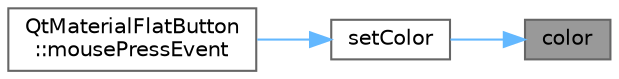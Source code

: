digraph "color"
{
 // LATEX_PDF_SIZE
  bgcolor="transparent";
  edge [fontname=Helvetica,fontsize=10,labelfontname=Helvetica,labelfontsize=10];
  node [fontname=Helvetica,fontsize=10,shape=box,height=0.2,width=0.4];
  rankdir="RL";
  Node1 [id="Node000001",label="color",height=0.2,width=0.4,color="gray40", fillcolor="grey60", style="filled", fontcolor="black",tooltip="获取水波纹颜色"];
  Node1 -> Node2 [id="edge1_Node000001_Node000002",dir="back",color="steelblue1",style="solid",tooltip=" "];
  Node2 [id="Node000002",label="setColor",height=0.2,width=0.4,color="grey40", fillcolor="white", style="filled",URL="$class_qt_material_ripple.html#a858bbcf98637471449e438304a00624b",tooltip="设置水波纹颜色"];
  Node2 -> Node3 [id="edge2_Node000002_Node000003",dir="back",color="steelblue1",style="solid",tooltip=" "];
  Node3 [id="Node000003",label="QtMaterialFlatButton\l::mousePressEvent",height=0.2,width=0.4,color="grey40", fillcolor="white", style="filled",URL="$class_qt_material_flat_button.html#ad42823c78fefc7a77bd5ce1d22e43a89",tooltip="处理鼠标按下事件"];
}
